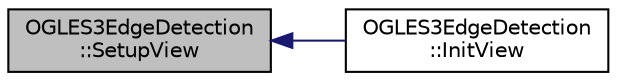 digraph "OGLES3EdgeDetection::SetupView"
{
  edge [fontname="Helvetica",fontsize="10",labelfontname="Helvetica",labelfontsize="10"];
  node [fontname="Helvetica",fontsize="10",shape=record];
  rankdir="LR";
  Node1 [label="OGLES3EdgeDetection\l::SetupView",height=0.2,width=0.4,color="black", fillcolor="grey75", style="filled", fontcolor="black"];
  Node1 -> Node2 [dir="back",color="midnightblue",fontsize="10",style="solid",fontname="Helvetica"];
  Node2 [label="OGLES3EdgeDetection\l::InitView",height=0.2,width=0.4,color="black", fillcolor="white", style="filled",URL="$class_o_g_l_e_s3_edge_detection.html#aceba315d85b9e702425aec86f7d6d1ba"];
}
